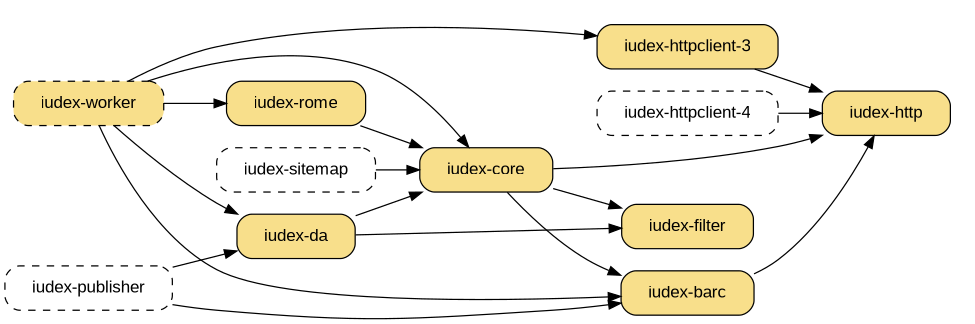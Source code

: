 digraph "iudex-gems" {
  rankdir=LR
  size="6.5,4";
  bgcolor="transparent";
  node [ shape=box, style="filled,rounded", fillcolor="#f8df8b",
         fontname="Arial",  margin="0.30,0.1" ];

#  "iudex-filter" -> "gravitext-util"
#  "iudex-da"     -> "gravitext-util"
  "iudex-da"     [ target=_parent, URL="../da.html" ];
  "iudex-da"     -> "iudex-filter"
  "iudex-da"     -> "iudex-core"

#  "iudex-core"   -> "gravitext-util"
  "iudex-core"   -> "iudex-filter"
  "iudex-core"   -> "iudex-http"
  "iudex-core"     -> "iudex-barc"

  "iudex-rome"   -> "iudex-core"

  "iudex-sitemap" [ style="rounded,dashed" ];
  "iudex-sitemap" [ target=_parent, URL="../sitemap.html" ];
  "iudex-sitemap" -> "iudex-core"

#  "iudex-barc"   -> "gravitext-util"
  "iudex-barc"   -> "iudex-http"
  "iudex-barc"   [ target=_parent, URL="../barc.html" ];
#  "iudex-http"   -> "gravitext-util"

  subgraph cluster_0 {
    style=invis;
    "iudex-http"
    "iudex-httpclient-3" -> "iudex-http"

    "iudex-httpclient-4" [ style="rounded,dashed" ];
    "iudex-httpclient-4" -> "iudex-http"
  }

  "iudex-worker" [ style="filled,rounded,dashed" ];
  "iudex-worker" -> "iudex-da"
  "iudex-worker" -> "iudex-rome"
  "iudex-worker" -> "iudex-core"
  "iudex-worker" -> "iudex-httpclient-3"
  "iudex-worker" -> "iudex-barc"

  "iudex-publisher" [ style="rounded,dashed" ];
  "iudex-publisher" -> "iudex-da"
  "iudex-publisher" -> "iudex-barc"

#  "iudex-filter" -> "rjack-slf4j"
#  "iudex-filter" -> "rjack-logback"
#  "iudex-http"   -> "rjack-slf4j"
#  "iudex-barc"   -> "rjack-slf4j"
#  "iudex-core"   -> "rjack-slf4j"
#  "iudex-core"   -> "rjack-logback"
#  "iudex-da"     -> "rjack-slf4j"

#  "rjack-httpclient" -> "rjack-commons-codec";
#  "rjack-httpclient" -> "rjack-logback" [ style=dashed, label="dev" ];
#  "rjack-httpclient" -> "rjack-slf4j";

#  "rjack-slf4j"   [ group=log ];
#  "rjack-logback" [ group=log ];
#  "rjack-logback" -> "rjack-slf4j";
#  "rjack-commons-codec"   [ group=commons ];

}
